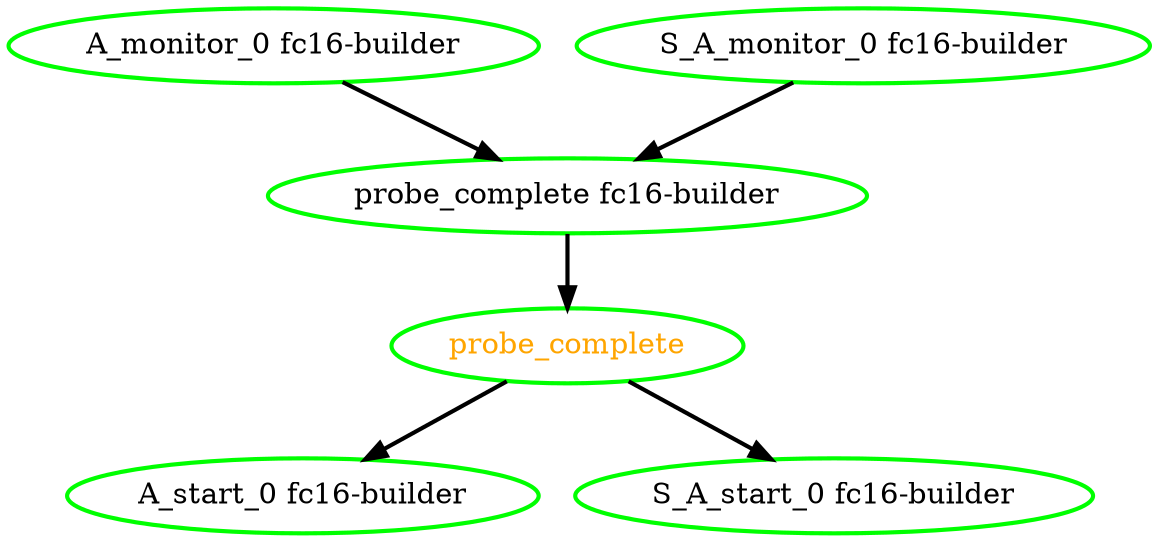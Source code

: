  digraph "g" {
"A_monitor_0 fc16-builder" -> "probe_complete fc16-builder" [ style = bold]
"A_monitor_0 fc16-builder" [ style=bold color="green" fontcolor="black"]
"A_start_0 fc16-builder" [ style=bold color="green" fontcolor="black"]
"S_A_monitor_0 fc16-builder" -> "probe_complete fc16-builder" [ style = bold]
"S_A_monitor_0 fc16-builder" [ style=bold color="green" fontcolor="black"]
"S_A_start_0 fc16-builder" [ style=bold color="green" fontcolor="black"]
"probe_complete fc16-builder" -> "probe_complete" [ style = bold]
"probe_complete fc16-builder" [ style=bold color="green" fontcolor="black"]
"probe_complete" -> "A_start_0 fc16-builder" [ style = bold]
"probe_complete" -> "S_A_start_0 fc16-builder" [ style = bold]
"probe_complete" [ style=bold color="green" fontcolor="orange"]
}
